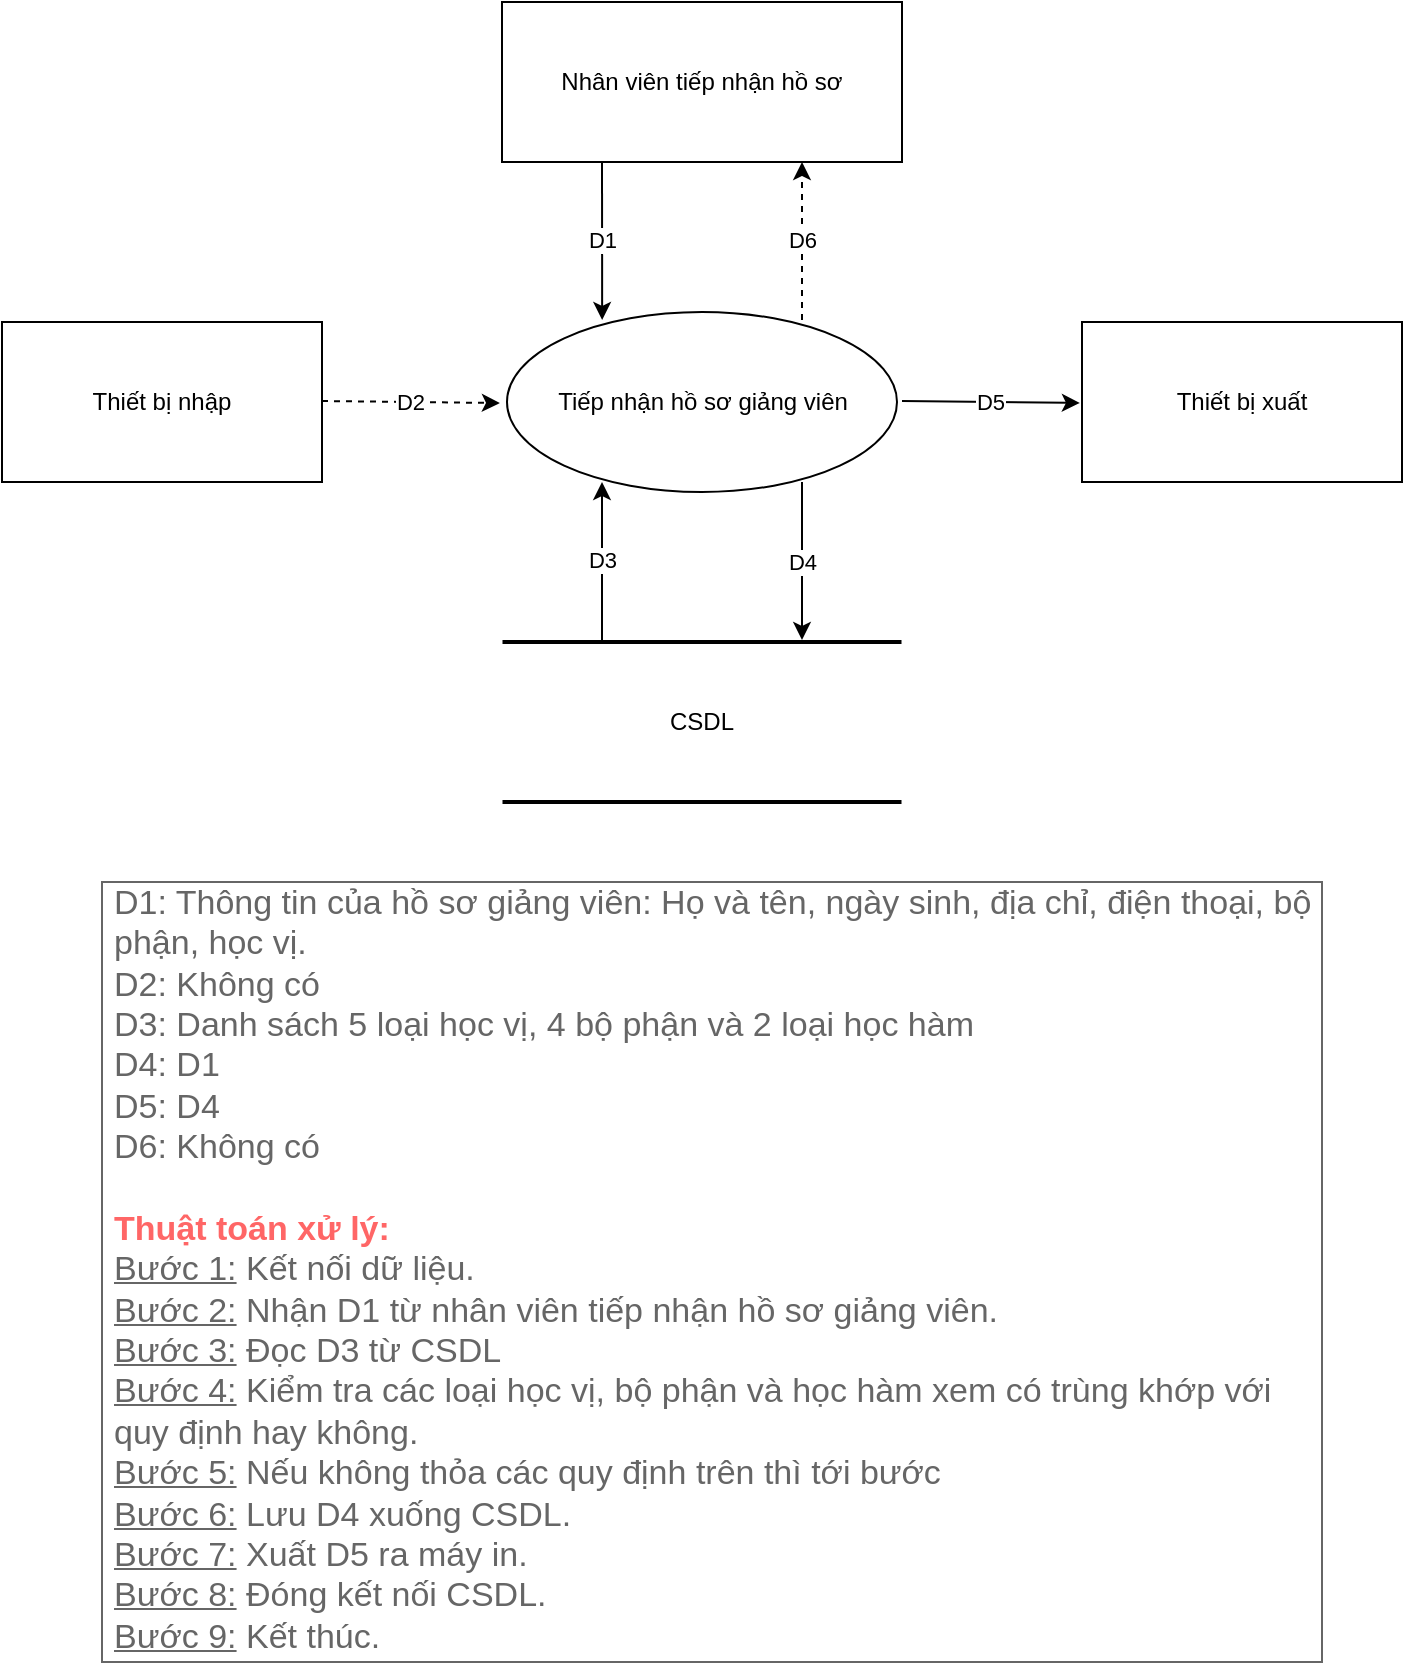 <mxfile version="22.1.16" type="onedrive">
  <diagram name="Page-1" id="NsECWa1tj2XgsYATfrvR">
    <mxGraphModel grid="1" page="0" gridSize="10" guides="1" tooltips="1" connect="1" arrows="1" fold="1" pageScale="1" pageWidth="850" pageHeight="1100" math="0" shadow="0">
      <root>
        <mxCell id="0" />
        <mxCell id="1" parent="0" />
        <mxCell id="O36wPDnIYT0GBF3O5MKv-1" value="Nhân viên tiếp nhận hồ sơ" style="rounded=0;whiteSpace=wrap;html=1;" vertex="1" parent="1">
          <mxGeometry x="200" y="440" width="200" height="80" as="geometry" />
        </mxCell>
        <mxCell id="O36wPDnIYT0GBF3O5MKv-2" value="Thiết bị nhập" style="rounded=0;whiteSpace=wrap;html=1;" vertex="1" parent="1">
          <mxGeometry x="-50" y="600" width="160" height="80" as="geometry" />
        </mxCell>
        <mxCell id="O36wPDnIYT0GBF3O5MKv-3" value="Thiết bị xuất" style="rounded=0;whiteSpace=wrap;html=1;" vertex="1" parent="1">
          <mxGeometry x="490" y="600" width="160" height="80" as="geometry" />
        </mxCell>
        <mxCell id="O36wPDnIYT0GBF3O5MKv-4" value="CSDL" style="shape=partialRectangle;whiteSpace=wrap;html=1;left=0;right=0;fillColor=none;strokeWidth=2;" vertex="1" parent="1">
          <mxGeometry x="201.25" y="760" width="197.5" height="80" as="geometry" />
        </mxCell>
        <mxCell id="O36wPDnIYT0GBF3O5MKv-6" value="Tiếp nhận hồ sơ giảng viên" style="ellipse;whiteSpace=wrap;html=1;" vertex="1" parent="1">
          <mxGeometry x="202.5" y="595" width="195" height="90" as="geometry" />
        </mxCell>
        <mxCell id="s23sjowIf52fguQBvhUC-3" value="D1" style="endArrow=classic;html=1;rounded=0;exitX=0.25;exitY=1;exitDx=0;exitDy=0;entryX=0.244;entryY=0.044;entryDx=0;entryDy=0;entryPerimeter=0;" edge="1" parent="1" source="O36wPDnIYT0GBF3O5MKv-1" target="O36wPDnIYT0GBF3O5MKv-6">
          <mxGeometry width="50" height="50" relative="1" as="geometry">
            <mxPoint x="280" y="780" as="sourcePoint" />
            <mxPoint x="260" y="590" as="targetPoint" />
          </mxGeometry>
        </mxCell>
        <mxCell id="s23sjowIf52fguQBvhUC-6" value="D1: Thông tin của hồ sơ giảng viên: Họ và tên, ngày sinh, địa chỉ, điện thoại, bộ phận, học vị.&lt;br&gt;D2: Không có&lt;br&gt;D3: Danh sách 5 loại học vị, 4 bộ phận và 2 loại học hàm&lt;br&gt;D4: D1&lt;br&gt;D5: D4&lt;br&gt;D6: Không có&lt;br&gt;&lt;br&gt;&lt;b&gt;&lt;font style=&quot;--darkreader-inline-color: #ff6161;&quot; data-darkreader-inline-color=&quot;&quot; color=&quot;#ff6666&quot;&gt;Thuật toán xử lý:&lt;br&gt;&lt;/font&gt;&lt;/b&gt;&lt;u&gt;Bước 1:&lt;/u&gt;&amp;nbsp;Kết nối dữ liệu.&lt;br&gt;&lt;u&gt;Bước 2:&lt;/u&gt;&amp;nbsp;Nhận D1 từ nhân viên tiếp nhận hồ sơ giảng viên.&lt;br&gt;&lt;u&gt;Bước 3:&lt;/u&gt;&amp;nbsp;Đọc D3 từ CSDL&lt;br&gt;&lt;u&gt;Bước 4:&lt;/u&gt;&amp;nbsp;Kiểm tra các loại học vị, bộ phận và học hàm xem có trùng khớp với quy định hay không.&lt;br&gt;&lt;u&gt;Bước 5:&lt;/u&gt;&amp;nbsp;Nếu không thỏa các quy định trên thì tới bước&amp;nbsp;&lt;br&gt;&lt;u&gt;Bước 6:&lt;/u&gt;&amp;nbsp;Lưu D4 xuống CSDL.&lt;br&gt;&lt;u&gt;Bước 7:&lt;/u&gt;&amp;nbsp;Xuất D5 ra máy in.&lt;br&gt;&lt;u&gt;Bước 8:&lt;/u&gt;&amp;nbsp;Đóng kết nối CSDL.&lt;br&gt;&lt;u&gt;Bước 9:&lt;/u&gt;&amp;nbsp;Kết thúc." style="strokeWidth=1;shadow=0;dashed=0;align=center;html=1;shape=mxgraph.mockup.text.textBox;fontColor=#666666;align=left;fontSize=17;spacingLeft=4;spacingTop=-3;whiteSpace=wrap;strokeColor=#666666;mainText=" vertex="1" parent="1">
          <mxGeometry y="880" width="610" height="390" as="geometry" />
        </mxCell>
        <mxCell id="s23sjowIf52fguQBvhUC-7" value="D6" style="endArrow=classic;html=1;rounded=0;exitX=0.25;exitY=1;exitDx=0;exitDy=0;entryX=0.244;entryY=0.044;entryDx=0;entryDy=0;entryPerimeter=0;dashed=1;" edge="1" parent="1">
          <mxGeometry x="0.013" width="50" height="50" relative="1" as="geometry">
            <mxPoint x="350" y="599" as="sourcePoint" />
            <mxPoint x="350" y="520" as="targetPoint" />
            <mxPoint as="offset" />
          </mxGeometry>
        </mxCell>
        <mxCell id="s23sjowIf52fguQBvhUC-8" value="D2" style="endArrow=classic;html=1;rounded=0;exitX=1;exitY=0.25;exitDx=0;exitDy=0;entryX=0.033;entryY=0.289;entryDx=0;entryDy=0;entryPerimeter=0;strokeColor=default;dashed=1;" edge="1" parent="1">
          <mxGeometry width="50" height="50" relative="1" as="geometry">
            <mxPoint x="110" y="639.5" as="sourcePoint" />
            <mxPoint x="198.935" y="640.51" as="targetPoint" />
          </mxGeometry>
        </mxCell>
        <mxCell id="s23sjowIf52fguQBvhUC-9" value="D4" style="endArrow=classic;html=1;rounded=0;exitX=0.25;exitY=1;exitDx=0;exitDy=0;entryX=0.244;entryY=0.044;entryDx=0;entryDy=0;entryPerimeter=0;" edge="1" parent="1">
          <mxGeometry width="50" height="50" relative="1" as="geometry">
            <mxPoint x="350" y="680" as="sourcePoint" />
            <mxPoint x="350" y="759" as="targetPoint" />
          </mxGeometry>
        </mxCell>
        <mxCell id="s23sjowIf52fguQBvhUC-10" value="D3" style="endArrow=classic;html=1;rounded=0;exitX=0.25;exitY=1;exitDx=0;exitDy=0;entryX=0.244;entryY=0.044;entryDx=0;entryDy=0;entryPerimeter=0;" edge="1" parent="1">
          <mxGeometry x="0.013" width="50" height="50" relative="1" as="geometry">
            <mxPoint x="250" y="759" as="sourcePoint" />
            <mxPoint x="250" y="680" as="targetPoint" />
            <mxPoint as="offset" />
          </mxGeometry>
        </mxCell>
        <mxCell id="s23sjowIf52fguQBvhUC-11" value="D5" style="endArrow=classic;html=1;rounded=0;exitX=1;exitY=0.25;exitDx=0;exitDy=0;entryX=0.033;entryY=0.289;entryDx=0;entryDy=0;entryPerimeter=0;strokeColor=default;" edge="1" parent="1">
          <mxGeometry width="50" height="50" relative="1" as="geometry">
            <mxPoint x="400" y="639.49" as="sourcePoint" />
            <mxPoint x="488.935" y="640.5" as="targetPoint" />
          </mxGeometry>
        </mxCell>
      </root>
    </mxGraphModel>
  </diagram>
</mxfile>
